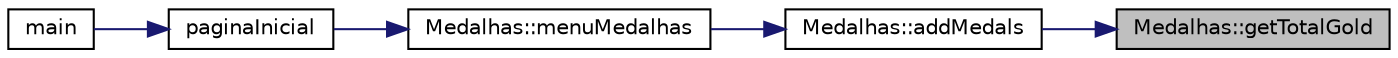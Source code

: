 digraph "Medalhas::getTotalGold"
{
 // LATEX_PDF_SIZE
  edge [fontname="Helvetica",fontsize="10",labelfontname="Helvetica",labelfontsize="10"];
  node [fontname="Helvetica",fontsize="10",shape=record];
  rankdir="RL";
  Node1 [label="Medalhas::getTotalGold",height=0.2,width=0.4,color="black", fillcolor="grey75", style="filled", fontcolor="black",tooltip="Retorna o número total de medalhas de ouro."];
  Node1 -> Node2 [dir="back",color="midnightblue",fontsize="10",style="solid",fontname="Helvetica"];
  Node2 [label="Medalhas::addMedals",height=0.2,width=0.4,color="black", fillcolor="white", style="filled",URL="$class_medalhas.html#ae7bfa391d5a4956522d7ce8274f04991",tooltip="Adiciona medalhas a um país."];
  Node2 -> Node3 [dir="back",color="midnightblue",fontsize="10",style="solid",fontname="Helvetica"];
  Node3 [label="Medalhas::menuMedalhas",height=0.2,width=0.4,color="black", fillcolor="white", style="filled",URL="$class_medalhas.html#a0e18eade264886c26064a60173a11a29",tooltip="Menu que lida com a intenção do usuário de atribuir medalhas, remover medalhas e ver o quadro de meda..."];
  Node3 -> Node4 [dir="back",color="midnightblue",fontsize="10",style="solid",fontname="Helvetica"];
  Node4 [label="paginaInicial",height=0.2,width=0.4,color="black", fillcolor="white", style="filled",URL="$menu_8h.html#a96dac07912e4edb4cb4e758e0130cf0d",tooltip="Esta função é o página inicial do programa. Todos os objetivos do projeto se fazem dentro desta funçã..."];
  Node4 -> Node5 [dir="back",color="midnightblue",fontsize="10",style="solid",fontname="Helvetica"];
  Node5 [label="main",height=0.2,width=0.4,color="black", fillcolor="white", style="filled",URL="$main_8cpp.html#ae66f6b31b5ad750f1fe042a706a4e3d4",tooltip=" "];
}
